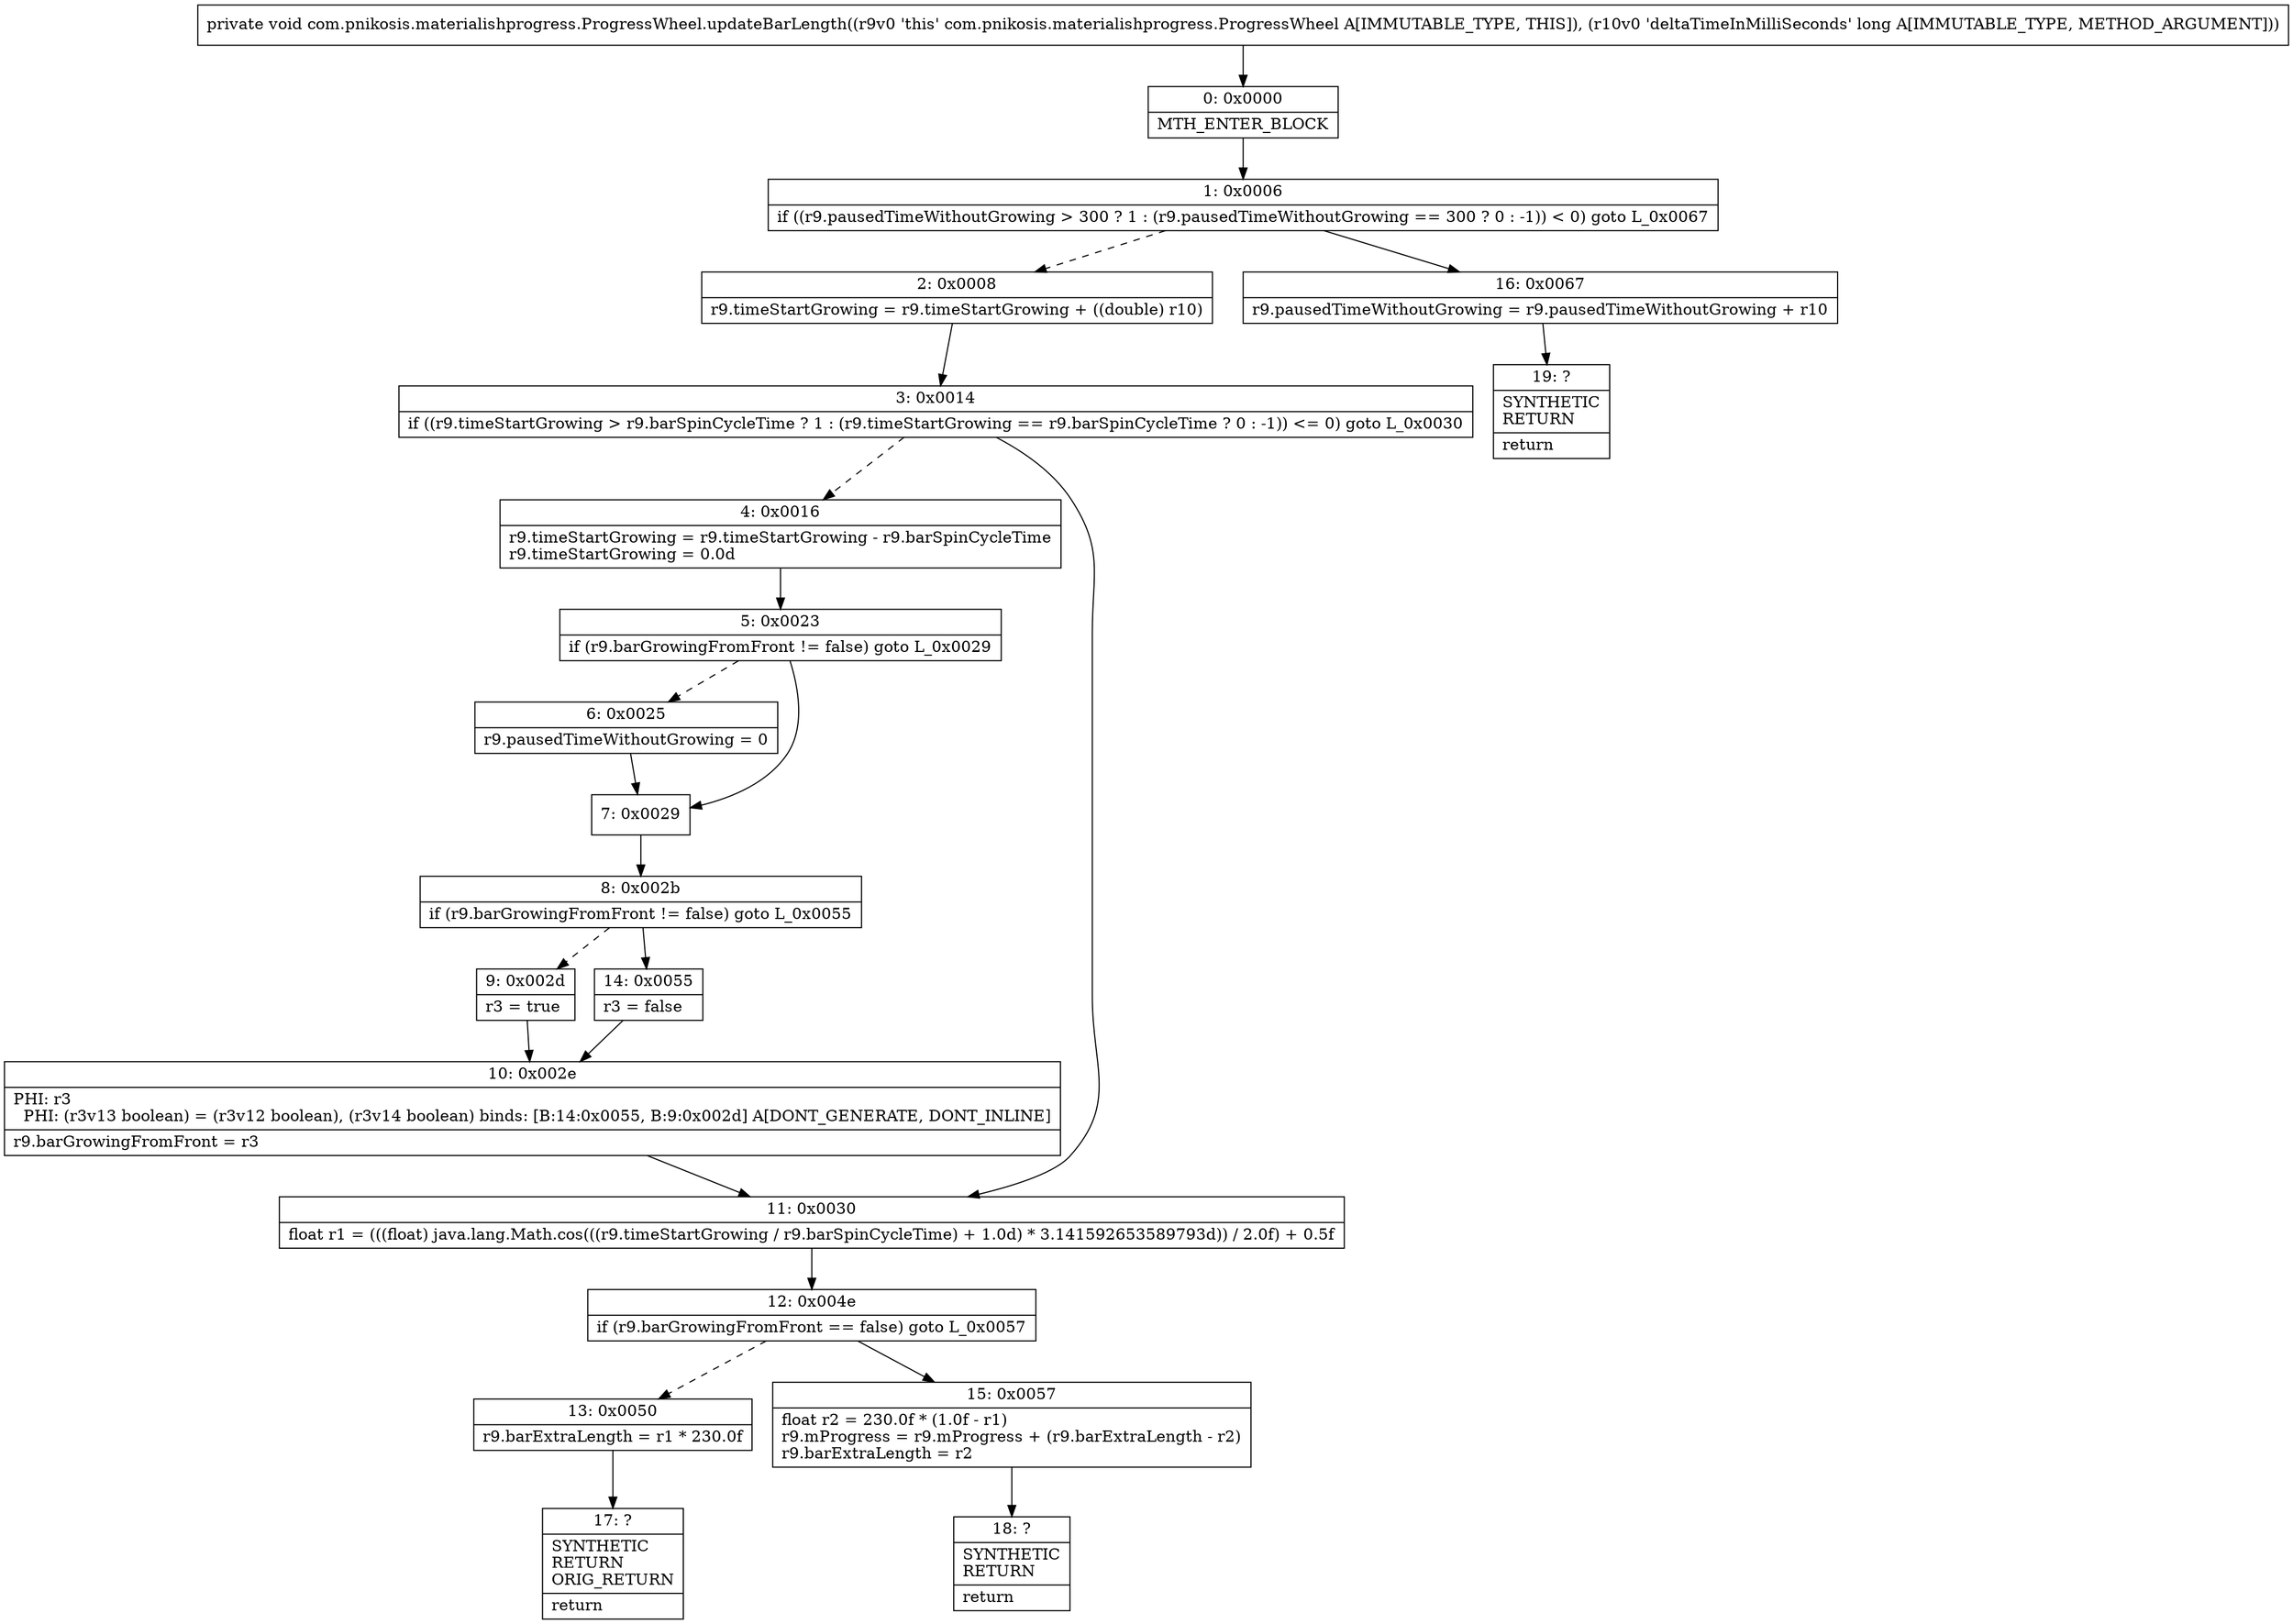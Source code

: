 digraph "CFG forcom.pnikosis.materialishprogress.ProgressWheel.updateBarLength(J)V" {
Node_0 [shape=record,label="{0\:\ 0x0000|MTH_ENTER_BLOCK\l}"];
Node_1 [shape=record,label="{1\:\ 0x0006|if ((r9.pausedTimeWithoutGrowing \> 300 ? 1 : (r9.pausedTimeWithoutGrowing == 300 ? 0 : \-1)) \< 0) goto L_0x0067\l}"];
Node_2 [shape=record,label="{2\:\ 0x0008|r9.timeStartGrowing = r9.timeStartGrowing + ((double) r10)\l}"];
Node_3 [shape=record,label="{3\:\ 0x0014|if ((r9.timeStartGrowing \> r9.barSpinCycleTime ? 1 : (r9.timeStartGrowing == r9.barSpinCycleTime ? 0 : \-1)) \<= 0) goto L_0x0030\l}"];
Node_4 [shape=record,label="{4\:\ 0x0016|r9.timeStartGrowing = r9.timeStartGrowing \- r9.barSpinCycleTime\lr9.timeStartGrowing = 0.0d\l}"];
Node_5 [shape=record,label="{5\:\ 0x0023|if (r9.barGrowingFromFront != false) goto L_0x0029\l}"];
Node_6 [shape=record,label="{6\:\ 0x0025|r9.pausedTimeWithoutGrowing = 0\l}"];
Node_7 [shape=record,label="{7\:\ 0x0029}"];
Node_8 [shape=record,label="{8\:\ 0x002b|if (r9.barGrowingFromFront != false) goto L_0x0055\l}"];
Node_9 [shape=record,label="{9\:\ 0x002d|r3 = true\l}"];
Node_10 [shape=record,label="{10\:\ 0x002e|PHI: r3 \l  PHI: (r3v13 boolean) = (r3v12 boolean), (r3v14 boolean) binds: [B:14:0x0055, B:9:0x002d] A[DONT_GENERATE, DONT_INLINE]\l|r9.barGrowingFromFront = r3\l}"];
Node_11 [shape=record,label="{11\:\ 0x0030|float r1 = (((float) java.lang.Math.cos(((r9.timeStartGrowing \/ r9.barSpinCycleTime) + 1.0d) * 3.141592653589793d)) \/ 2.0f) + 0.5f\l}"];
Node_12 [shape=record,label="{12\:\ 0x004e|if (r9.barGrowingFromFront == false) goto L_0x0057\l}"];
Node_13 [shape=record,label="{13\:\ 0x0050|r9.barExtraLength = r1 * 230.0f\l}"];
Node_14 [shape=record,label="{14\:\ 0x0055|r3 = false\l}"];
Node_15 [shape=record,label="{15\:\ 0x0057|float r2 = 230.0f * (1.0f \- r1)\lr9.mProgress = r9.mProgress + (r9.barExtraLength \- r2)\lr9.barExtraLength = r2\l}"];
Node_16 [shape=record,label="{16\:\ 0x0067|r9.pausedTimeWithoutGrowing = r9.pausedTimeWithoutGrowing + r10\l}"];
Node_17 [shape=record,label="{17\:\ ?|SYNTHETIC\lRETURN\lORIG_RETURN\l|return\l}"];
Node_18 [shape=record,label="{18\:\ ?|SYNTHETIC\lRETURN\l|return\l}"];
Node_19 [shape=record,label="{19\:\ ?|SYNTHETIC\lRETURN\l|return\l}"];
MethodNode[shape=record,label="{private void com.pnikosis.materialishprogress.ProgressWheel.updateBarLength((r9v0 'this' com.pnikosis.materialishprogress.ProgressWheel A[IMMUTABLE_TYPE, THIS]), (r10v0 'deltaTimeInMilliSeconds' long A[IMMUTABLE_TYPE, METHOD_ARGUMENT])) }"];
MethodNode -> Node_0;
Node_0 -> Node_1;
Node_1 -> Node_2[style=dashed];
Node_1 -> Node_16;
Node_2 -> Node_3;
Node_3 -> Node_4[style=dashed];
Node_3 -> Node_11;
Node_4 -> Node_5;
Node_5 -> Node_6[style=dashed];
Node_5 -> Node_7;
Node_6 -> Node_7;
Node_7 -> Node_8;
Node_8 -> Node_9[style=dashed];
Node_8 -> Node_14;
Node_9 -> Node_10;
Node_10 -> Node_11;
Node_11 -> Node_12;
Node_12 -> Node_13[style=dashed];
Node_12 -> Node_15;
Node_13 -> Node_17;
Node_14 -> Node_10;
Node_15 -> Node_18;
Node_16 -> Node_19;
}

